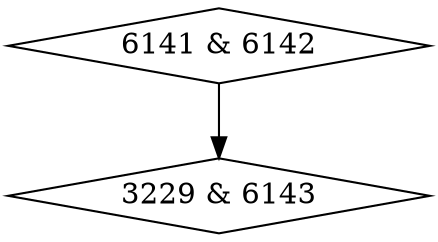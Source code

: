 digraph {
0 [label = "3229 & 6143", shape = diamond];
1 [label = "6141 & 6142", shape = diamond];
1->0;
}
